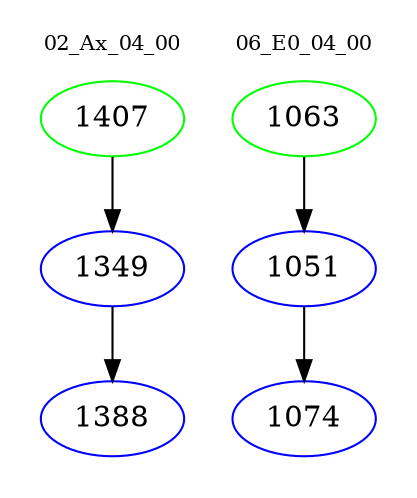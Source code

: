 digraph{
subgraph cluster_0 {
color = white
label = "02_Ax_04_00";
fontsize=10;
T0_1407 [label="1407", color="green"]
T0_1407 -> T0_1349 [color="black"]
T0_1349 [label="1349", color="blue"]
T0_1349 -> T0_1388 [color="black"]
T0_1388 [label="1388", color="blue"]
}
subgraph cluster_1 {
color = white
label = "06_E0_04_00";
fontsize=10;
T1_1063 [label="1063", color="green"]
T1_1063 -> T1_1051 [color="black"]
T1_1051 [label="1051", color="blue"]
T1_1051 -> T1_1074 [color="black"]
T1_1074 [label="1074", color="blue"]
}
}

